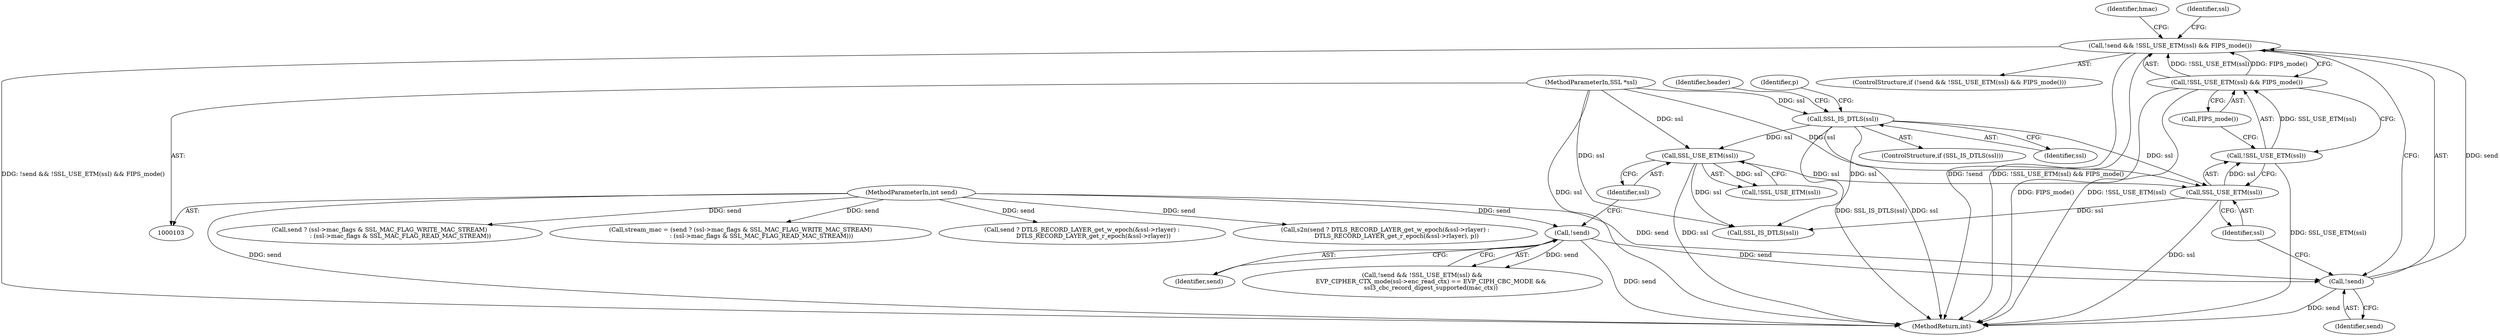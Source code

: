 digraph "0_openssl_4ad93618d26a3ea23d36ad5498ff4f59eff3a4d2_3@API" {
"1000376" [label="(Call,!send && !SSL_USE_ETM(ssl) && FIPS_mode())"];
"1000377" [label="(Call,!send)"];
"1000287" [label="(Call,!send)"];
"1000107" [label="(MethodParameterIn,int send)"];
"1000379" [label="(Call,!SSL_USE_ETM(ssl) && FIPS_mode())"];
"1000380" [label="(Call,!SSL_USE_ETM(ssl))"];
"1000381" [label="(Call,SSL_USE_ETM(ssl))"];
"1000291" [label="(Call,SSL_USE_ETM(ssl))"];
"1000202" [label="(Call,SSL_IS_DTLS(ssl))"];
"1000104" [label="(MethodParameterIn,SSL *ssl)"];
"1000382" [label="(Identifier,ssl)"];
"1000291" [label="(Call,SSL_USE_ETM(ssl))"];
"1000237" [label="(Identifier,header)"];
"1000288" [label="(Identifier,send)"];
"1000375" [label="(ControlStructure,if (!send && !SSL_USE_ETM(ssl) && FIPS_mode()))"];
"1000120" [label="(Call,stream_mac = (send ? (ssl->mac_flags & SSL_MAC_FLAG_WRITE_MAC_STREAM)\n                      : (ssl->mac_flags & SSL_MAC_FLAG_READ_MAC_STREAM)))"];
"1000286" [label="(Call,!send && !SSL_USE_ETM(ssl) &&\n         EVP_CIPHER_CTX_mode(ssl->enc_read_ctx) == EVP_CIPH_CBC_MODE &&\n         ssl3_cbc_record_digest_supported(mac_ctx))"];
"1000380" [label="(Call,!SSL_USE_ETM(ssl))"];
"1000506" [label="(MethodReturn,int)"];
"1000379" [label="(Call,!SSL_USE_ETM(ssl) && FIPS_mode())"];
"1000407" [label="(Identifier,hmac)"];
"1000376" [label="(Call,!send && !SSL_USE_ETM(ssl) && FIPS_mode())"];
"1000208" [label="(Identifier,p)"];
"1000388" [label="(Identifier,ssl)"];
"1000211" [label="(Call,send ? DTLS_RECORD_LAYER_get_w_epoch(&ssl->rlayer) :\n            DTLS_RECORD_LAYER_get_r_epoch(&ssl->rlayer))"];
"1000383" [label="(Call,FIPS_mode())"];
"1000377" [label="(Call,!send)"];
"1000287" [label="(Call,!send)"];
"1000210" [label="(Call,s2n(send ? DTLS_RECORD_LAYER_get_w_epoch(&ssl->rlayer) :\n            DTLS_RECORD_LAYER_get_r_epoch(&ssl->rlayer), p))"];
"1000378" [label="(Identifier,send)"];
"1000107" [label="(MethodParameterIn,int send)"];
"1000201" [label="(ControlStructure,if (SSL_IS_DTLS(ssl)))"];
"1000381" [label="(Call,SSL_USE_ETM(ssl))"];
"1000203" [label="(Identifier,ssl)"];
"1000202" [label="(Call,SSL_IS_DTLS(ssl))"];
"1000122" [label="(Call,send ? (ssl->mac_flags & SSL_MAC_FLAG_WRITE_MAC_STREAM)\n                      : (ssl->mac_flags & SSL_MAC_FLAG_READ_MAC_STREAM))"];
"1000460" [label="(Call,SSL_IS_DTLS(ssl))"];
"1000104" [label="(MethodParameterIn,SSL *ssl)"];
"1000292" [label="(Identifier,ssl)"];
"1000290" [label="(Call,!SSL_USE_ETM(ssl))"];
"1000376" -> "1000375"  [label="AST: "];
"1000376" -> "1000377"  [label="CFG: "];
"1000376" -> "1000379"  [label="CFG: "];
"1000377" -> "1000376"  [label="AST: "];
"1000379" -> "1000376"  [label="AST: "];
"1000388" -> "1000376"  [label="CFG: "];
"1000407" -> "1000376"  [label="CFG: "];
"1000376" -> "1000506"  [label="DDG: !send && !SSL_USE_ETM(ssl) && FIPS_mode()"];
"1000376" -> "1000506"  [label="DDG: !send"];
"1000376" -> "1000506"  [label="DDG: !SSL_USE_ETM(ssl) && FIPS_mode()"];
"1000377" -> "1000376"  [label="DDG: send"];
"1000379" -> "1000376"  [label="DDG: !SSL_USE_ETM(ssl)"];
"1000379" -> "1000376"  [label="DDG: FIPS_mode()"];
"1000377" -> "1000378"  [label="CFG: "];
"1000378" -> "1000377"  [label="AST: "];
"1000382" -> "1000377"  [label="CFG: "];
"1000377" -> "1000506"  [label="DDG: send"];
"1000287" -> "1000377"  [label="DDG: send"];
"1000107" -> "1000377"  [label="DDG: send"];
"1000287" -> "1000286"  [label="AST: "];
"1000287" -> "1000288"  [label="CFG: "];
"1000288" -> "1000287"  [label="AST: "];
"1000292" -> "1000287"  [label="CFG: "];
"1000286" -> "1000287"  [label="CFG: "];
"1000287" -> "1000506"  [label="DDG: send"];
"1000287" -> "1000286"  [label="DDG: send"];
"1000107" -> "1000287"  [label="DDG: send"];
"1000107" -> "1000103"  [label="AST: "];
"1000107" -> "1000506"  [label="DDG: send"];
"1000107" -> "1000120"  [label="DDG: send"];
"1000107" -> "1000122"  [label="DDG: send"];
"1000107" -> "1000210"  [label="DDG: send"];
"1000107" -> "1000211"  [label="DDG: send"];
"1000379" -> "1000380"  [label="CFG: "];
"1000379" -> "1000383"  [label="CFG: "];
"1000380" -> "1000379"  [label="AST: "];
"1000383" -> "1000379"  [label="AST: "];
"1000379" -> "1000506"  [label="DDG: FIPS_mode()"];
"1000379" -> "1000506"  [label="DDG: !SSL_USE_ETM(ssl)"];
"1000380" -> "1000379"  [label="DDG: SSL_USE_ETM(ssl)"];
"1000380" -> "1000381"  [label="CFG: "];
"1000381" -> "1000380"  [label="AST: "];
"1000383" -> "1000380"  [label="CFG: "];
"1000380" -> "1000506"  [label="DDG: SSL_USE_ETM(ssl)"];
"1000381" -> "1000380"  [label="DDG: ssl"];
"1000381" -> "1000382"  [label="CFG: "];
"1000382" -> "1000381"  [label="AST: "];
"1000381" -> "1000506"  [label="DDG: ssl"];
"1000291" -> "1000381"  [label="DDG: ssl"];
"1000202" -> "1000381"  [label="DDG: ssl"];
"1000104" -> "1000381"  [label="DDG: ssl"];
"1000381" -> "1000460"  [label="DDG: ssl"];
"1000291" -> "1000290"  [label="AST: "];
"1000291" -> "1000292"  [label="CFG: "];
"1000292" -> "1000291"  [label="AST: "];
"1000290" -> "1000291"  [label="CFG: "];
"1000291" -> "1000506"  [label="DDG: ssl"];
"1000291" -> "1000290"  [label="DDG: ssl"];
"1000202" -> "1000291"  [label="DDG: ssl"];
"1000104" -> "1000291"  [label="DDG: ssl"];
"1000291" -> "1000460"  [label="DDG: ssl"];
"1000202" -> "1000201"  [label="AST: "];
"1000202" -> "1000203"  [label="CFG: "];
"1000203" -> "1000202"  [label="AST: "];
"1000208" -> "1000202"  [label="CFG: "];
"1000237" -> "1000202"  [label="CFG: "];
"1000202" -> "1000506"  [label="DDG: ssl"];
"1000202" -> "1000506"  [label="DDG: SSL_IS_DTLS(ssl)"];
"1000104" -> "1000202"  [label="DDG: ssl"];
"1000202" -> "1000460"  [label="DDG: ssl"];
"1000104" -> "1000103"  [label="AST: "];
"1000104" -> "1000506"  [label="DDG: ssl"];
"1000104" -> "1000460"  [label="DDG: ssl"];
}
